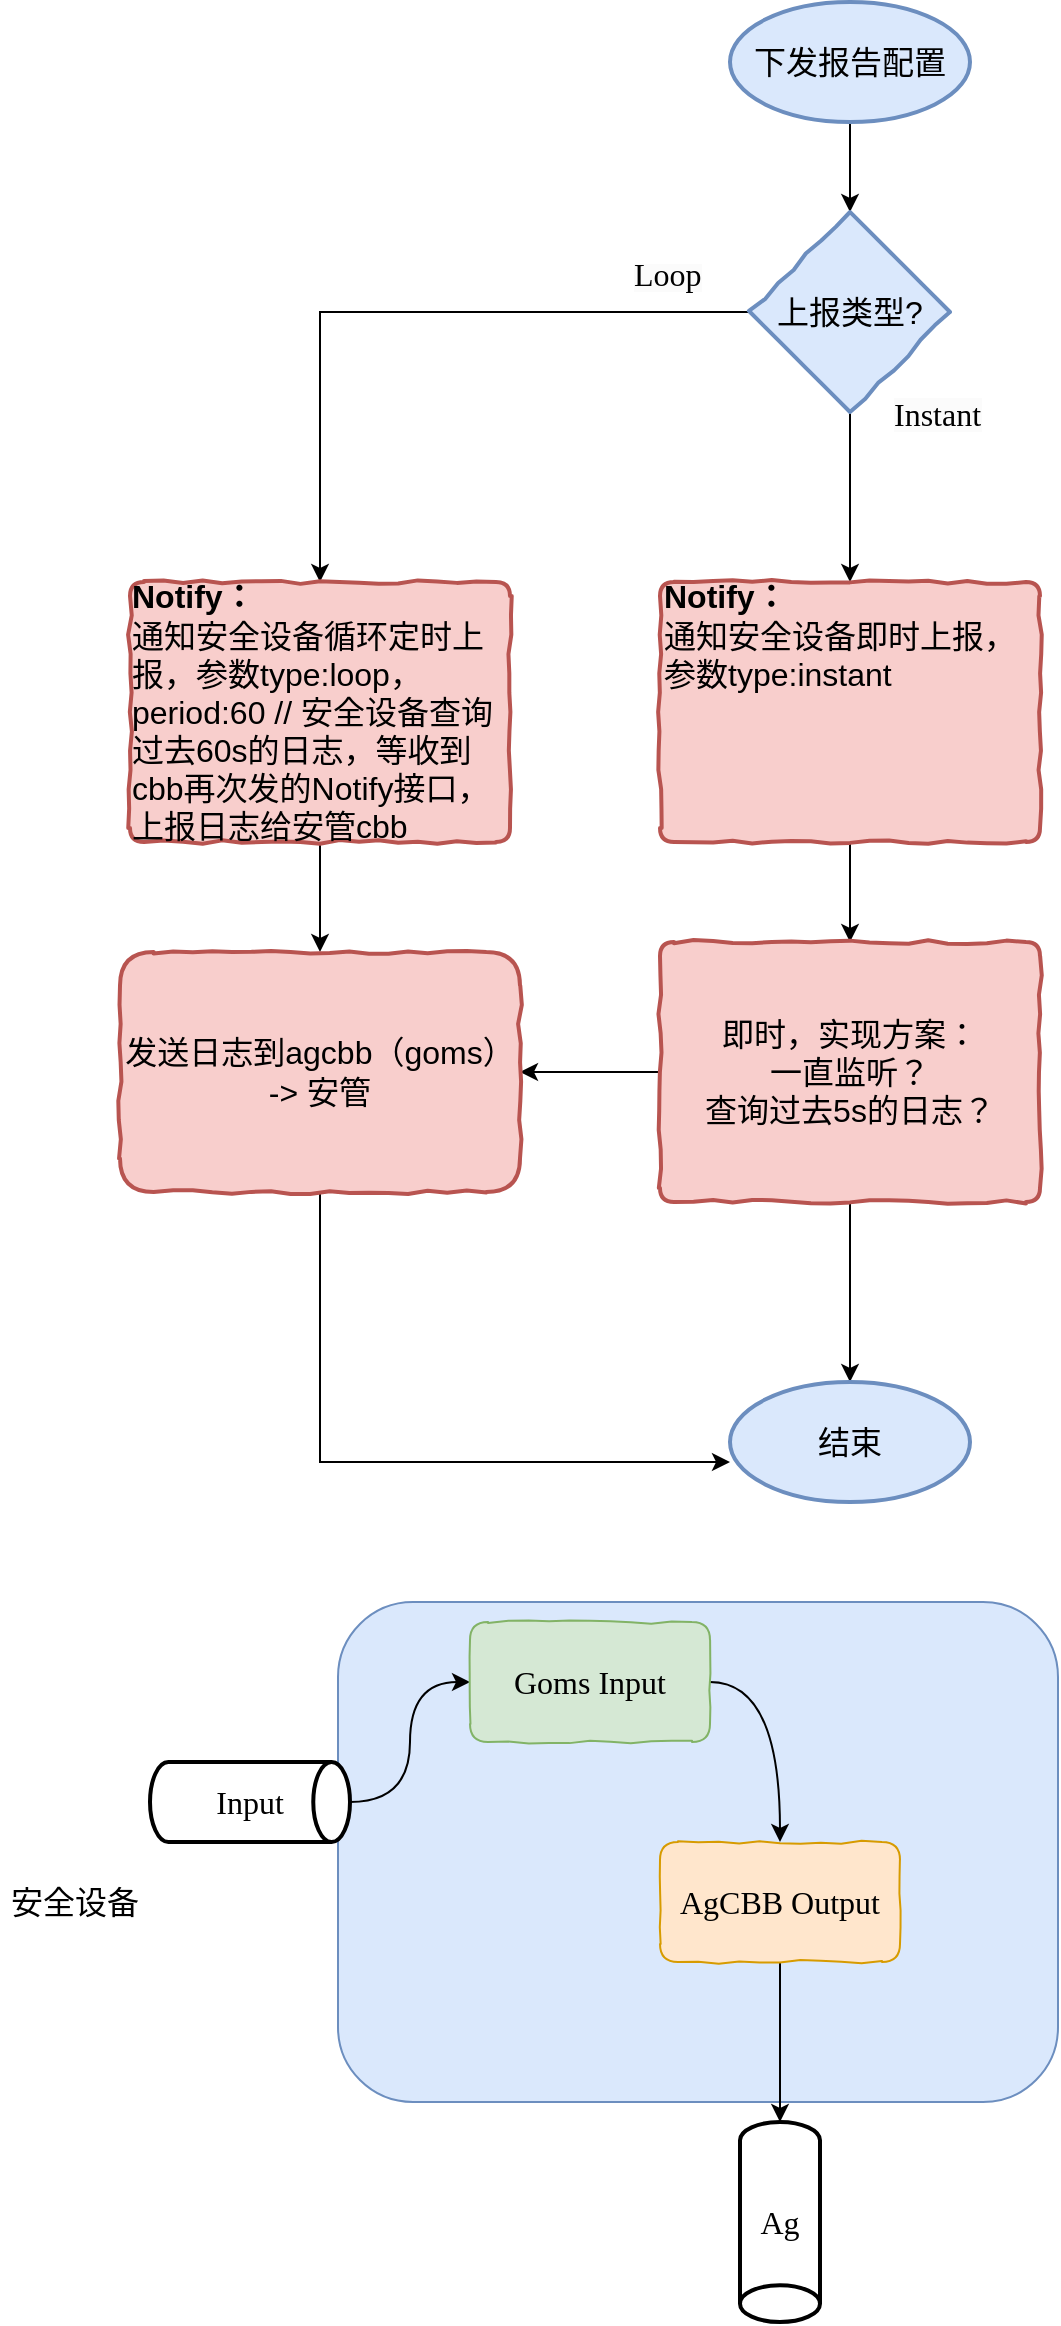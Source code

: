 <mxfile version="21.0.6" type="github">
  <diagram name="第 1 页" id="xnPECPFeQbH-HKYmZ7HG">
    <mxGraphModel dx="2154" dy="804" grid="1" gridSize="10" guides="1" tooltips="1" connect="1" arrows="1" fold="1" page="1" pageScale="1" pageWidth="827" pageHeight="1169" math="0" shadow="0">
      <root>
        <mxCell id="0" />
        <mxCell id="1" parent="0" />
        <mxCell id="lo_FjwMSJ8QqFOTfhPGc-1" value="" style="rounded=1;whiteSpace=wrap;html=1;fillColor=#dae8fc;strokeColor=#6c8ebf;" parent="1" vertex="1">
          <mxGeometry x="54" y="1230" width="360" height="250" as="geometry" />
        </mxCell>
        <mxCell id="lo_FjwMSJ8QqFOTfhPGc-5" value="" style="edgeStyle=orthogonalEdgeStyle;rounded=0;orthogonalLoop=1;jettySize=auto;html=1;" parent="1" source="lo_FjwMSJ8QqFOTfhPGc-2" target="lo_FjwMSJ8QqFOTfhPGc-3" edge="1">
          <mxGeometry relative="1" as="geometry" />
        </mxCell>
        <mxCell id="lo_FjwMSJ8QqFOTfhPGc-2" value="&lt;font face=&quot;Comic Sans MS&quot; style=&quot;font-size: 16px;&quot;&gt;下发报告配置&lt;/font&gt;" style="strokeWidth=2;html=1;shape=mxgraph.flowchart.start_1;whiteSpace=wrap;fillColor=#dae8fc;strokeColor=#6c8ebf;comic=1;" parent="1" vertex="1">
          <mxGeometry x="250" y="430" width="120" height="60" as="geometry" />
        </mxCell>
        <mxCell id="lo_FjwMSJ8QqFOTfhPGc-7" style="edgeStyle=orthogonalEdgeStyle;rounded=0;orthogonalLoop=1;jettySize=auto;html=1;entryX=0.5;entryY=0;entryDx=0;entryDy=0;" parent="1" source="lo_FjwMSJ8QqFOTfhPGc-3" target="lo_FjwMSJ8QqFOTfhPGc-12" edge="1">
          <mxGeometry relative="1" as="geometry">
            <mxPoint x="175" y="680" as="targetPoint" />
          </mxGeometry>
        </mxCell>
        <mxCell id="lo_FjwMSJ8QqFOTfhPGc-8" style="edgeStyle=orthogonalEdgeStyle;rounded=0;orthogonalLoop=1;jettySize=auto;html=1;entryX=0.5;entryY=0;entryDx=0;entryDy=0;" parent="1" source="lo_FjwMSJ8QqFOTfhPGc-3" target="lo_FjwMSJ8QqFOTfhPGc-6" edge="1">
          <mxGeometry relative="1" as="geometry" />
        </mxCell>
        <mxCell id="lo_FjwMSJ8QqFOTfhPGc-3" value="&lt;font style=&quot;font-size: 16px;&quot;&gt;上报类型?&lt;/font&gt;" style="strokeWidth=2;html=1;shape=mxgraph.flowchart.decision;whiteSpace=wrap;fillColor=#dae8fc;strokeColor=#6c8ebf;comic=1;" parent="1" vertex="1">
          <mxGeometry x="260" y="535" width="100" height="100" as="geometry" />
        </mxCell>
        <mxCell id="lo_FjwMSJ8QqFOTfhPGc-14" value="" style="edgeStyle=orthogonalEdgeStyle;rounded=0;orthogonalLoop=1;jettySize=auto;html=1;" parent="1" source="lo_FjwMSJ8QqFOTfhPGc-6" target="lo_FjwMSJ8QqFOTfhPGc-13" edge="1">
          <mxGeometry relative="1" as="geometry" />
        </mxCell>
        <mxCell id="lo_FjwMSJ8QqFOTfhPGc-6" value="&lt;div style=&quot;&quot;&gt;&lt;span style=&quot;font-size: 16px; background-color: initial;&quot;&gt;&lt;b&gt;Notify：&lt;/b&gt;&lt;/span&gt;&lt;/div&gt;&lt;span style=&quot;font-size: 16px;&quot;&gt;&lt;div style=&quot;&quot;&gt;&lt;span style=&quot;background-color: initial;&quot;&gt;通知安全设备即时上报，参数type:instant&lt;/span&gt;&lt;/div&gt;&lt;div style=&quot;&quot;&gt;&lt;span style=&quot;background-color: initial;&quot;&gt;&lt;br&gt;&lt;/span&gt;&lt;/div&gt;&lt;div style=&quot;&quot;&gt;&lt;span style=&quot;background-color: initial;&quot;&gt;&lt;br&gt;&lt;/span&gt;&lt;/div&gt;&lt;div style=&quot;&quot;&gt;&lt;span style=&quot;background-color: initial;&quot;&gt;&lt;br&gt;&lt;/span&gt;&lt;/div&gt;&lt;div style=&quot;&quot;&gt;&lt;span style=&quot;background-color: initial;&quot;&gt;&lt;br&gt;&lt;/span&gt;&lt;/div&gt;&lt;/span&gt;" style="rounded=1;whiteSpace=wrap;html=1;absoluteArcSize=1;arcSize=14;strokeWidth=2;fillColor=#f8cecc;strokeColor=#b85450;comic=1;align=left;" parent="1" vertex="1">
          <mxGeometry x="215" y="720" width="190" height="130" as="geometry" />
        </mxCell>
        <mxCell id="lo_FjwMSJ8QqFOTfhPGc-9" value="&lt;span style=&quot;color: rgb(0, 0, 0); font-style: normal; font-variant-ligatures: normal; font-variant-caps: normal; font-weight: 400; letter-spacing: normal; orphans: 2; text-align: center; text-indent: 0px; text-transform: none; widows: 2; word-spacing: 0px; -webkit-text-stroke-width: 0px; background-color: rgb(251, 251, 251); text-decoration-thickness: initial; text-decoration-style: initial; text-decoration-color: initial; float: none; display: inline !important;&quot;&gt;&lt;font style=&quot;font-size: 16px;&quot; face=&quot;Comic Sans MS&quot;&gt;Loop&lt;/font&gt;&lt;/span&gt;" style="text;whiteSpace=wrap;html=1;" parent="1" vertex="1">
          <mxGeometry x="200" y="550" width="60" height="40" as="geometry" />
        </mxCell>
        <mxCell id="lo_FjwMSJ8QqFOTfhPGc-10" value="&lt;span style=&quot;color: rgb(0, 0, 0); font-size: 16px; font-style: normal; font-variant-ligatures: normal; font-variant-caps: normal; font-weight: 400; letter-spacing: normal; orphans: 2; text-align: center; text-indent: 0px; text-transform: none; widows: 2; word-spacing: 0px; -webkit-text-stroke-width: 0px; background-color: rgb(251, 251, 251); text-decoration-thickness: initial; text-decoration-style: initial; text-decoration-color: initial; float: none; display: inline !important;&quot;&gt;&lt;font face=&quot;Comic Sans MS&quot;&gt;Instant&lt;/font&gt;&lt;/span&gt;" style="text;whiteSpace=wrap;html=1;" parent="1" vertex="1">
          <mxGeometry x="330" y="620" width="80" height="40" as="geometry" />
        </mxCell>
        <mxCell id="lo_FjwMSJ8QqFOTfhPGc-23" value="" style="edgeStyle=orthogonalEdgeStyle;rounded=0;orthogonalLoop=1;jettySize=auto;html=1;" parent="1" source="lo_FjwMSJ8QqFOTfhPGc-12" target="lo_FjwMSJ8QqFOTfhPGc-15" edge="1">
          <mxGeometry relative="1" as="geometry" />
        </mxCell>
        <mxCell id="lo_FjwMSJ8QqFOTfhPGc-12" value="&lt;div style=&quot;text-align: left;&quot;&gt;&lt;b style=&quot;font-size: 16px; background-color: initial;&quot;&gt;Notify：&lt;/b&gt;&lt;/div&gt;&lt;span style=&quot;font-size: 16px;&quot;&gt;&lt;div style=&quot;text-align: left;&quot;&gt;&lt;span style=&quot;background-color: initial;&quot;&gt;通知安全设备循环定时上报，参数type:loop，period:60 // 安全设备查询过去60s的日志，等收到cbb再次发的Notify接口，上报日志给安管cbb&lt;/span&gt;&lt;/div&gt;&lt;/span&gt;" style="rounded=1;whiteSpace=wrap;html=1;absoluteArcSize=1;arcSize=14;strokeWidth=2;fillColor=#f8cecc;strokeColor=#b85450;comic=1;" parent="1" vertex="1">
          <mxGeometry x="-50" y="720" width="190" height="130" as="geometry" />
        </mxCell>
        <mxCell id="lo_FjwMSJ8QqFOTfhPGc-18" value="" style="edgeStyle=orthogonalEdgeStyle;rounded=0;orthogonalLoop=1;jettySize=auto;html=1;" parent="1" source="lo_FjwMSJ8QqFOTfhPGc-13" target="lo_FjwMSJ8QqFOTfhPGc-17" edge="1">
          <mxGeometry relative="1" as="geometry" />
        </mxCell>
        <mxCell id="lo_FjwMSJ8QqFOTfhPGc-22" value="" style="edgeStyle=orthogonalEdgeStyle;rounded=0;orthogonalLoop=1;jettySize=auto;html=1;" parent="1" source="lo_FjwMSJ8QqFOTfhPGc-13" target="lo_FjwMSJ8QqFOTfhPGc-15" edge="1">
          <mxGeometry relative="1" as="geometry" />
        </mxCell>
        <mxCell id="lo_FjwMSJ8QqFOTfhPGc-13" value="&lt;span style=&quot;font-size: 16px;&quot;&gt;即时，实现方案：&lt;br&gt;一直监听？&lt;br&gt;查询过去5s的日志？&lt;br&gt;&lt;/span&gt;" style="rounded=1;whiteSpace=wrap;html=1;absoluteArcSize=1;arcSize=14;strokeWidth=2;fillColor=#f8cecc;strokeColor=#b85450;comic=1;" parent="1" vertex="1">
          <mxGeometry x="215" y="900" width="190" height="130" as="geometry" />
        </mxCell>
        <mxCell id="lo_FjwMSJ8QqFOTfhPGc-19" style="edgeStyle=orthogonalEdgeStyle;rounded=0;orthogonalLoop=1;jettySize=auto;html=1;entryX=0;entryY=0.667;entryDx=0;entryDy=0;entryPerimeter=0;exitX=0.5;exitY=1;exitDx=0;exitDy=0;" parent="1" source="lo_FjwMSJ8QqFOTfhPGc-15" target="lo_FjwMSJ8QqFOTfhPGc-17" edge="1">
          <mxGeometry relative="1" as="geometry" />
        </mxCell>
        <mxCell id="lo_FjwMSJ8QqFOTfhPGc-15" value="&lt;font style=&quot;font-size: 16px;&quot;&gt;发送日志到agcbb（goms）&lt;br&gt;-&amp;gt; 安管&lt;/font&gt;" style="rounded=1;whiteSpace=wrap;html=1;fillColor=#f8cecc;strokeColor=#b85450;arcSize=14;strokeWidth=2;comic=1;" parent="1" vertex="1">
          <mxGeometry x="-55" y="905" width="200" height="120" as="geometry" />
        </mxCell>
        <mxCell id="lo_FjwMSJ8QqFOTfhPGc-17" value="&lt;font face=&quot;Comic Sans MS&quot;&gt;&lt;span style=&quot;font-size: 16px;&quot;&gt;结束&lt;/span&gt;&lt;/font&gt;" style="strokeWidth=2;html=1;shape=mxgraph.flowchart.start_1;whiteSpace=wrap;fillColor=#dae8fc;strokeColor=#6c8ebf;comic=1;" parent="1" vertex="1">
          <mxGeometry x="250" y="1120" width="120" height="60" as="geometry" />
        </mxCell>
        <mxCell id="chLYD87U9-jSQJkzDu6W-14" style="edgeStyle=orthogonalEdgeStyle;orthogonalLoop=1;jettySize=auto;html=1;entryX=0;entryY=0.5;entryDx=0;entryDy=0;curved=1;" edge="1" parent="1" source="chLYD87U9-jSQJkzDu6W-1" target="chLYD87U9-jSQJkzDu6W-3">
          <mxGeometry relative="1" as="geometry" />
        </mxCell>
        <mxCell id="chLYD87U9-jSQJkzDu6W-1" value="&lt;font face=&quot;Comic Sans MS&quot; style=&quot;font-size: 16px;&quot;&gt;Input&lt;/font&gt;" style="strokeWidth=2;html=1;shape=mxgraph.flowchart.direct_data;whiteSpace=wrap;" vertex="1" parent="1">
          <mxGeometry x="-40" y="1310" width="100" height="40" as="geometry" />
        </mxCell>
        <mxCell id="chLYD87U9-jSQJkzDu6W-15" style="edgeStyle=orthogonalEdgeStyle;orthogonalLoop=1;jettySize=auto;html=1;entryX=0.5;entryY=0;entryDx=0;entryDy=0;exitX=1;exitY=0.5;exitDx=0;exitDy=0;curved=1;" edge="1" parent="1" source="chLYD87U9-jSQJkzDu6W-3" target="chLYD87U9-jSQJkzDu6W-4">
          <mxGeometry relative="1" as="geometry" />
        </mxCell>
        <mxCell id="chLYD87U9-jSQJkzDu6W-3" value="&lt;font style=&quot;font-size: 16px;&quot;&gt;Goms Input&lt;/font&gt;" style="rounded=1;whiteSpace=wrap;html=1;comic=1;fillColor=#d5e8d4;strokeColor=#82b366;fontFamily=Comic Sans MS;" vertex="1" parent="1">
          <mxGeometry x="120" y="1240" width="120" height="60" as="geometry" />
        </mxCell>
        <mxCell id="chLYD87U9-jSQJkzDu6W-16" style="edgeStyle=orthogonalEdgeStyle;orthogonalLoop=1;jettySize=auto;html=1;curved=1;" edge="1" parent="1" source="chLYD87U9-jSQJkzDu6W-4" target="chLYD87U9-jSQJkzDu6W-9">
          <mxGeometry relative="1" as="geometry" />
        </mxCell>
        <mxCell id="chLYD87U9-jSQJkzDu6W-4" value="&lt;font face=&quot;Comic Sans MS&quot; style=&quot;font-size: 16px;&quot;&gt;AgCBB Output&lt;/font&gt;" style="rounded=1;whiteSpace=wrap;html=1;comic=1;fillColor=#ffe6cc;strokeColor=#d79b00;" vertex="1" parent="1">
          <mxGeometry x="215" y="1350" width="120" height="60" as="geometry" />
        </mxCell>
        <mxCell id="chLYD87U9-jSQJkzDu6W-9" value="&lt;font face=&quot;Comic Sans MS&quot;&gt;&lt;span style=&quot;font-size: 16px;&quot;&gt;Ag&lt;/span&gt;&lt;/font&gt;" style="strokeWidth=2;html=1;shape=mxgraph.flowchart.direct_data;whiteSpace=wrap;direction=south;" vertex="1" parent="1">
          <mxGeometry x="255" y="1490" width="40" height="100" as="geometry" />
        </mxCell>
        <mxCell id="chLYD87U9-jSQJkzDu6W-17" value="&lt;font style=&quot;font-size: 16px;&quot;&gt;安全设备&lt;/font&gt;" style="text;strokeColor=none;align=center;fillColor=none;html=1;verticalAlign=middle;whiteSpace=wrap;rounded=0;" vertex="1" parent="1">
          <mxGeometry x="-115" y="1365" width="75" height="30" as="geometry" />
        </mxCell>
      </root>
    </mxGraphModel>
  </diagram>
</mxfile>
